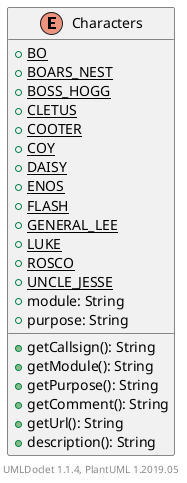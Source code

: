 @startuml

    enum Characters [[Characters.html]] {
        {static} +BO
        {static} +BOARS_NEST
        {static} +BOSS_HOGG
        {static} +CLETUS
        {static} +COOTER
        {static} +COY
        {static} +DAISY
        {static} +ENOS
        {static} +FLASH
        {static} +GENERAL_LEE
        {static} +LUKE
        {static} +ROSCO
        {static} +UNCLE_JESSE
        +module: String
        +purpose: String
        +getCallsign(): String
        +getModule(): String
        +getPurpose(): String
        +getComment(): String
        +getUrl(): String
        +description(): String
    }


    center footer UMLDoclet 1.1.4, PlantUML 1.2019.05
@enduml
